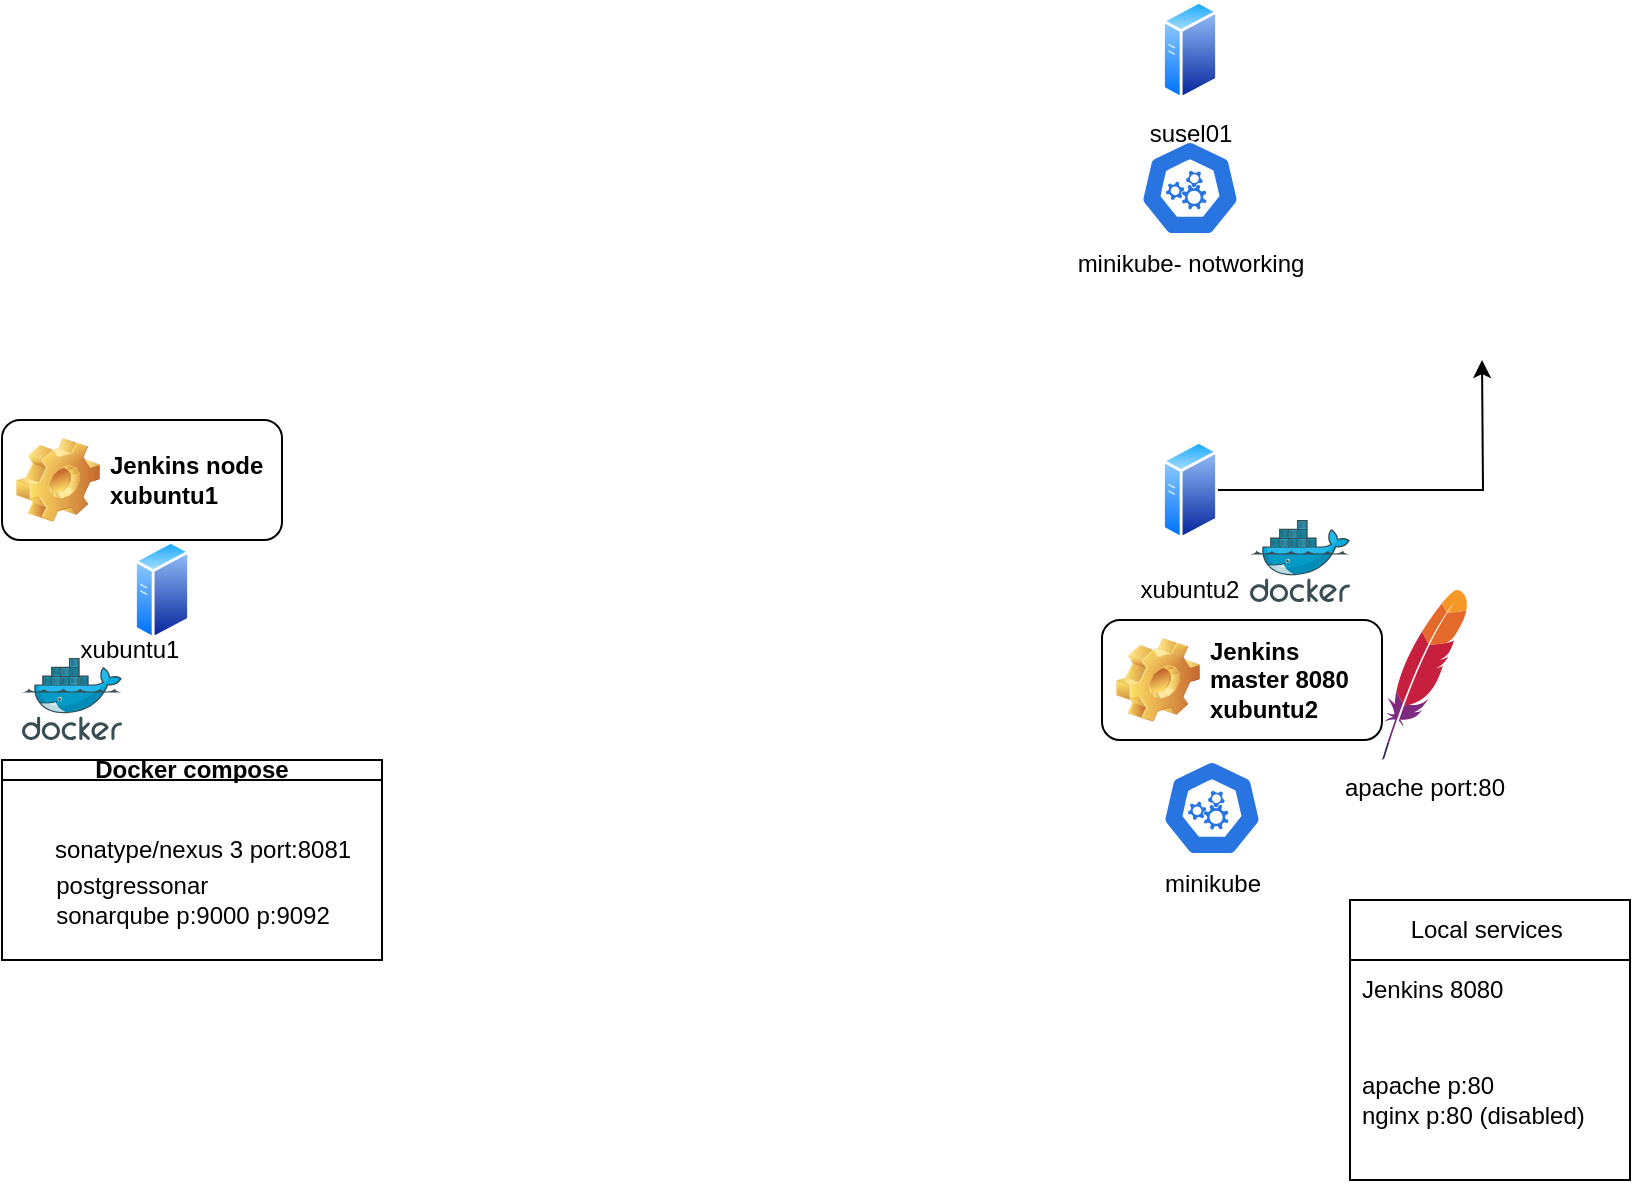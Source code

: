 <mxfile version="20.8.5" type="github">
  <diagram id="zLyevtB7APUDjZa6CcbD" name="Page-1">
    <mxGraphModel dx="1434" dy="782" grid="1" gridSize="10" guides="1" tooltips="1" connect="1" arrows="1" fold="1" page="1" pageScale="1" pageWidth="850" pageHeight="1100" math="0" shadow="0">
      <root>
        <mxCell id="0" />
        <mxCell id="1" parent="0" />
        <mxCell id="3y6Dgdou_BlMhma2LoOi-1" value="" style="aspect=fixed;perimeter=ellipsePerimeter;html=1;align=center;shadow=0;dashed=0;spacingTop=3;image;image=img/lib/active_directory/generic_server.svg;" parent="1" vertex="1">
          <mxGeometry x="86" y="330" width="28.0" height="50" as="geometry" />
        </mxCell>
        <mxCell id="3y6Dgdou_BlMhma2LoOi-10" style="edgeStyle=orthogonalEdgeStyle;rounded=0;orthogonalLoop=1;jettySize=auto;html=1;exitX=1;exitY=0.5;exitDx=0;exitDy=0;" parent="1" source="3y6Dgdou_BlMhma2LoOi-2" edge="1">
          <mxGeometry relative="1" as="geometry">
            <mxPoint x="760" y="240" as="targetPoint" />
          </mxGeometry>
        </mxCell>
        <mxCell id="3y6Dgdou_BlMhma2LoOi-2" value="" style="aspect=fixed;perimeter=ellipsePerimeter;html=1;align=center;shadow=0;dashed=0;spacingTop=3;image;image=img/lib/active_directory/generic_server.svg;" parent="1" vertex="1">
          <mxGeometry x="600" y="280" width="28.0" height="50" as="geometry" />
        </mxCell>
        <mxCell id="3y6Dgdou_BlMhma2LoOi-3" value="xubuntu1" style="text;strokeColor=none;align=center;fillColor=none;html=1;verticalAlign=middle;whiteSpace=wrap;rounded=0;" parent="1" vertex="1">
          <mxGeometry x="54" y="370" width="60" height="30" as="geometry" />
        </mxCell>
        <mxCell id="3y6Dgdou_BlMhma2LoOi-4" value="xubuntu2" style="text;strokeColor=none;align=center;fillColor=none;html=1;verticalAlign=middle;whiteSpace=wrap;rounded=0;" parent="1" vertex="1">
          <mxGeometry x="584" y="340" width="60" height="30" as="geometry" />
        </mxCell>
        <mxCell id="3y6Dgdou_BlMhma2LoOi-6" value="" style="sketch=0;aspect=fixed;html=1;points=[];align=center;image;fontSize=12;image=img/lib/mscae/Docker.svg;" parent="1" vertex="1">
          <mxGeometry x="30" y="389" width="50" height="41" as="geometry" />
        </mxCell>
        <mxCell id="3y6Dgdou_BlMhma2LoOi-11" value="Local services&lt;span style=&quot;white-space: pre;&quot;&gt; &lt;/span&gt;" style="swimlane;fontStyle=0;childLayout=stackLayout;horizontal=1;startSize=30;horizontalStack=0;resizeParent=1;resizeParentMax=0;resizeLast=0;collapsible=1;marginBottom=0;whiteSpace=wrap;html=1;" parent="1" vertex="1">
          <mxGeometry x="694" y="510" width="140" height="140" as="geometry" />
        </mxCell>
        <mxCell id="3y6Dgdou_BlMhma2LoOi-12" value="Jenkins 8080" style="text;strokeColor=none;fillColor=none;align=left;verticalAlign=middle;spacingLeft=4;spacingRight=4;overflow=hidden;points=[[0,0.5],[1,0.5]];portConstraint=eastwest;rotatable=0;whiteSpace=wrap;html=1;" parent="3y6Dgdou_BlMhma2LoOi-11" vertex="1">
          <mxGeometry y="30" width="140" height="30" as="geometry" />
        </mxCell>
        <mxCell id="3y6Dgdou_BlMhma2LoOi-13" value="&lt;div&gt;apache p:80&lt;/div&gt;&lt;div&gt;nginx p:80 (disabled)&lt;br&gt;&lt;/div&gt;" style="text;strokeColor=none;fillColor=none;align=left;verticalAlign=middle;spacingLeft=4;spacingRight=4;overflow=hidden;points=[[0,0.5],[1,0.5]];portConstraint=eastwest;rotatable=0;whiteSpace=wrap;html=1;" parent="3y6Dgdou_BlMhma2LoOi-11" vertex="1">
          <mxGeometry y="60" width="140" height="80" as="geometry" />
        </mxCell>
        <mxCell id="3y6Dgdou_BlMhma2LoOi-15" value="&lt;div&gt;Docker compose&lt;/div&gt;" style="swimlane;whiteSpace=wrap;html=1;startSize=10;" parent="1" vertex="1">
          <mxGeometry x="20" y="440" width="190" height="100" as="geometry" />
        </mxCell>
        <mxCell id="3y6Dgdou_BlMhma2LoOi-16" value="sonatype/nexus 3 port:8081" style="text;html=1;align=center;verticalAlign=middle;resizable=0;points=[];autosize=1;strokeColor=none;fillColor=none;" parent="3y6Dgdou_BlMhma2LoOi-15" vertex="1">
          <mxGeometry x="15" y="30" width="170" height="30" as="geometry" />
        </mxCell>
        <mxCell id="3y6Dgdou_BlMhma2LoOi-17" value="&lt;div align=&quot;left&quot;&gt;postgressonar&lt;br&gt;&lt;/div&gt;&lt;div&gt;sonarqube p:9000 p:9092&lt;br&gt;&lt;/div&gt;" style="text;html=1;align=center;verticalAlign=middle;resizable=0;points=[];autosize=1;strokeColor=none;fillColor=none;" parent="3y6Dgdou_BlMhma2LoOi-15" vertex="1">
          <mxGeometry x="15" y="50" width="160" height="40" as="geometry" />
        </mxCell>
        <mxCell id="3y6Dgdou_BlMhma2LoOi-18" value="Jenkins node xubuntu1" style="label;whiteSpace=wrap;html=1;image=img/clipart/Gear_128x128.png" parent="1" vertex="1">
          <mxGeometry x="20" y="270" width="140" height="60" as="geometry" />
        </mxCell>
        <mxCell id="qXldzJSxv0V6Gv3mH2xM-1" value="minikube" style="sketch=0;html=1;dashed=0;whitespace=wrap;fillColor=#2875E2;strokeColor=#ffffff;points=[[0.005,0.63,0],[0.1,0.2,0],[0.9,0.2,0],[0.5,0,0],[0.995,0.63,0],[0.72,0.99,0],[0.5,1,0],[0.28,0.99,0]];verticalLabelPosition=bottom;align=center;verticalAlign=top;shape=mxgraph.kubernetes.icon;prIcon=master" vertex="1" parent="1">
          <mxGeometry x="600" y="440" width="50" height="48" as="geometry" />
        </mxCell>
        <mxCell id="qXldzJSxv0V6Gv3mH2xM-2" value="" style="sketch=0;aspect=fixed;html=1;points=[];align=center;image;fontSize=12;image=img/lib/mscae/Docker.svg;" vertex="1" parent="1">
          <mxGeometry x="644" y="320" width="50" height="41" as="geometry" />
        </mxCell>
        <mxCell id="qXldzJSxv0V6Gv3mH2xM-3" value="Jenkins master 8080 xubuntu2" style="label;whiteSpace=wrap;html=1;image=img/clipart/Gear_128x128.png" vertex="1" parent="1">
          <mxGeometry x="570" y="370" width="140" height="60" as="geometry" />
        </mxCell>
        <mxCell id="qXldzJSxv0V6Gv3mH2xM-4" value="apache port:80" style="dashed=0;outlineConnect=0;html=1;align=center;labelPosition=center;verticalLabelPosition=bottom;verticalAlign=top;shape=mxgraph.weblogos.apache" vertex="1" parent="1">
          <mxGeometry x="710" y="354.8" width="42.6" height="85.2" as="geometry" />
        </mxCell>
        <mxCell id="qXldzJSxv0V6Gv3mH2xM-5" value="susel01" style="aspect=fixed;perimeter=ellipsePerimeter;html=1;align=center;shadow=0;dashed=0;spacingTop=3;image;image=img/lib/active_directory/generic_server.svg;" vertex="1" parent="1">
          <mxGeometry x="600" y="60" width="28.0" height="50" as="geometry" />
        </mxCell>
        <mxCell id="qXldzJSxv0V6Gv3mH2xM-6" value="minikube- notworking" style="sketch=0;html=1;dashed=0;whitespace=wrap;fillColor=#2875E2;strokeColor=#ffffff;points=[[0.005,0.63,0],[0.1,0.2,0],[0.9,0.2,0],[0.5,0,0],[0.995,0.63,0],[0.72,0.99,0],[0.5,1,0],[0.28,0.99,0]];verticalLabelPosition=bottom;align=center;verticalAlign=top;shape=mxgraph.kubernetes.icon;prIcon=master" vertex="1" parent="1">
          <mxGeometry x="589" y="130" width="50" height="48" as="geometry" />
        </mxCell>
      </root>
    </mxGraphModel>
  </diagram>
</mxfile>
